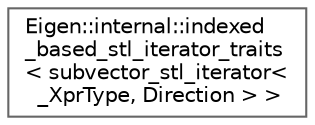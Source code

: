 digraph "Graphical Class Hierarchy"
{
 // LATEX_PDF_SIZE
  bgcolor="transparent";
  edge [fontname=Helvetica,fontsize=10,labelfontname=Helvetica,labelfontsize=10];
  node [fontname=Helvetica,fontsize=10,shape=box,height=0.2,width=0.4];
  rankdir="LR";
  Node0 [id="Node000000",label="Eigen::internal::indexed\l_based_stl_iterator_traits\l\< subvector_stl_iterator\<\l _XprType, Direction \> \>",height=0.2,width=0.4,color="grey40", fillcolor="white", style="filled",URL="$structEigen_1_1internal_1_1indexed__based__stl__iterator__traits_3_01subvector__stl__iterator_3_5f0679a02ef80e8b598eed48c2c4e0e5.html",tooltip=" "];
}
